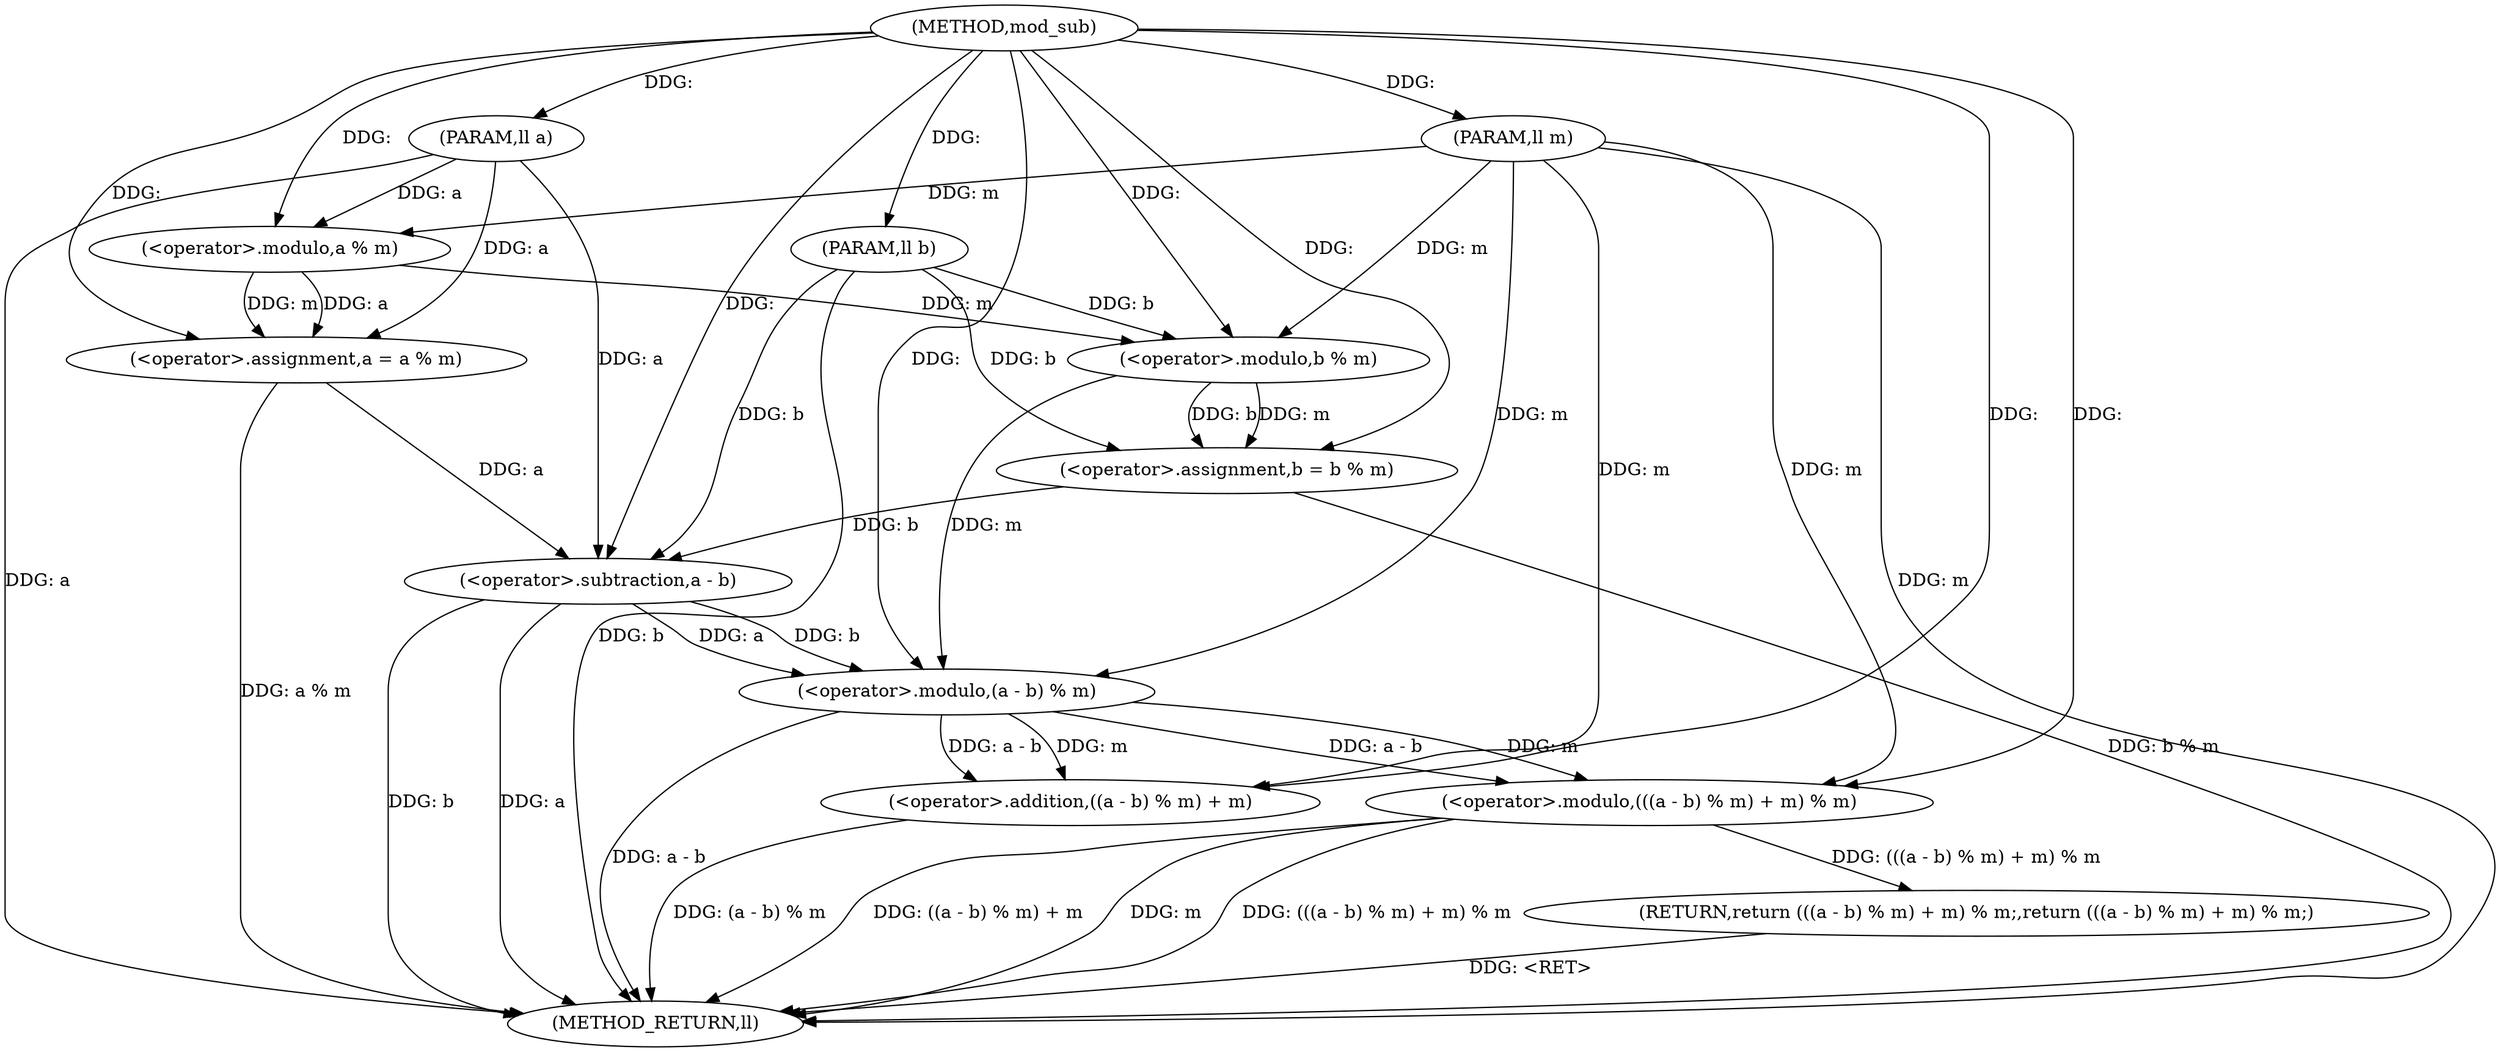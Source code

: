 digraph "mod_sub" {  
"1000440" [label = "(METHOD,mod_sub)" ]
"1000465" [label = "(METHOD_RETURN,ll)" ]
"1000441" [label = "(PARAM,ll a)" ]
"1000442" [label = "(PARAM,ll b)" ]
"1000443" [label = "(PARAM,ll m)" ]
"1000445" [label = "(<operator>.assignment,a = a % m)" ]
"1000450" [label = "(<operator>.assignment,b = b % m)" ]
"1000455" [label = "(RETURN,return (((a - b) % m) + m) % m;,return (((a - b) % m) + m) % m;)" ]
"1000456" [label = "(<operator>.modulo,(((a - b) % m) + m) % m)" ]
"1000447" [label = "(<operator>.modulo,a % m)" ]
"1000452" [label = "(<operator>.modulo,b % m)" ]
"1000457" [label = "(<operator>.addition,((a - b) % m) + m)" ]
"1000458" [label = "(<operator>.modulo,(a - b) % m)" ]
"1000459" [label = "(<operator>.subtraction,a - b)" ]
  "1000455" -> "1000465"  [ label = "DDG: <RET>"] 
  "1000441" -> "1000465"  [ label = "DDG: a"] 
  "1000442" -> "1000465"  [ label = "DDG: b"] 
  "1000443" -> "1000465"  [ label = "DDG: m"] 
  "1000445" -> "1000465"  [ label = "DDG: a % m"] 
  "1000450" -> "1000465"  [ label = "DDG: b % m"] 
  "1000459" -> "1000465"  [ label = "DDG: a"] 
  "1000459" -> "1000465"  [ label = "DDG: b"] 
  "1000458" -> "1000465"  [ label = "DDG: a - b"] 
  "1000457" -> "1000465"  [ label = "DDG: (a - b) % m"] 
  "1000456" -> "1000465"  [ label = "DDG: ((a - b) % m) + m"] 
  "1000456" -> "1000465"  [ label = "DDG: m"] 
  "1000456" -> "1000465"  [ label = "DDG: (((a - b) % m) + m) % m"] 
  "1000440" -> "1000441"  [ label = "DDG: "] 
  "1000440" -> "1000442"  [ label = "DDG: "] 
  "1000440" -> "1000443"  [ label = "DDG: "] 
  "1000447" -> "1000445"  [ label = "DDG: m"] 
  "1000447" -> "1000445"  [ label = "DDG: a"] 
  "1000452" -> "1000450"  [ label = "DDG: b"] 
  "1000452" -> "1000450"  [ label = "DDG: m"] 
  "1000456" -> "1000455"  [ label = "DDG: (((a - b) % m) + m) % m"] 
  "1000441" -> "1000445"  [ label = "DDG: a"] 
  "1000440" -> "1000445"  [ label = "DDG: "] 
  "1000442" -> "1000450"  [ label = "DDG: b"] 
  "1000440" -> "1000450"  [ label = "DDG: "] 
  "1000441" -> "1000447"  [ label = "DDG: a"] 
  "1000440" -> "1000447"  [ label = "DDG: "] 
  "1000443" -> "1000447"  [ label = "DDG: m"] 
  "1000442" -> "1000452"  [ label = "DDG: b"] 
  "1000440" -> "1000452"  [ label = "DDG: "] 
  "1000447" -> "1000452"  [ label = "DDG: m"] 
  "1000443" -> "1000452"  [ label = "DDG: m"] 
  "1000458" -> "1000456"  [ label = "DDG: m"] 
  "1000443" -> "1000456"  [ label = "DDG: m"] 
  "1000440" -> "1000456"  [ label = "DDG: "] 
  "1000458" -> "1000456"  [ label = "DDG: a - b"] 
  "1000458" -> "1000457"  [ label = "DDG: a - b"] 
  "1000458" -> "1000457"  [ label = "DDG: m"] 
  "1000443" -> "1000457"  [ label = "DDG: m"] 
  "1000440" -> "1000457"  [ label = "DDG: "] 
  "1000459" -> "1000458"  [ label = "DDG: a"] 
  "1000459" -> "1000458"  [ label = "DDG: b"] 
  "1000452" -> "1000458"  [ label = "DDG: m"] 
  "1000443" -> "1000458"  [ label = "DDG: m"] 
  "1000440" -> "1000458"  [ label = "DDG: "] 
  "1000445" -> "1000459"  [ label = "DDG: a"] 
  "1000441" -> "1000459"  [ label = "DDG: a"] 
  "1000440" -> "1000459"  [ label = "DDG: "] 
  "1000450" -> "1000459"  [ label = "DDG: b"] 
  "1000442" -> "1000459"  [ label = "DDG: b"] 
}
